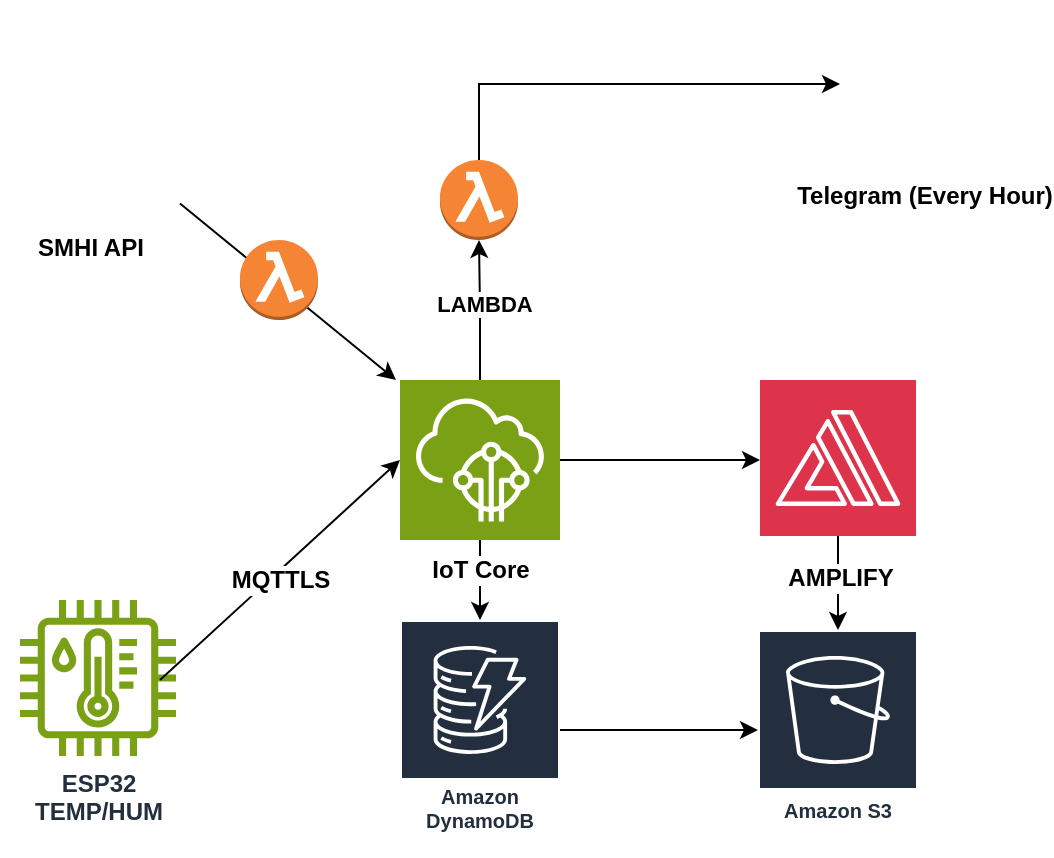 <mxfile version="24.8.4">
  <diagram name="Page-1" id="fsDe0ROSc_SISBkMFHUx">
    <mxGraphModel dx="954" dy="476" grid="1" gridSize="10" guides="1" tooltips="1" connect="1" arrows="1" fold="1" page="1" pageScale="1" pageWidth="827" pageHeight="1169" math="0" shadow="0">
      <root>
        <mxCell id="0" />
        <mxCell id="1" parent="0" />
        <mxCell id="h2tVWXGh36A6KkJnG_lK-1" value="&lt;b&gt;ESP32&lt;/b&gt;&lt;div&gt;&lt;b&gt;TEMP/HUM&lt;/b&gt;&lt;/div&gt;&lt;div&gt;&lt;b&gt;&lt;br&gt;&lt;/b&gt;&lt;/div&gt;" style="sketch=0;outlineConnect=0;fontColor=#232F3E;gradientColor=none;fillColor=#7AA116;strokeColor=none;dashed=0;verticalLabelPosition=bottom;verticalAlign=top;align=center;html=1;fontSize=12;fontStyle=0;aspect=fixed;pointerEvents=1;shape=mxgraph.aws4.iot_thing_temperature_humidity_sensor;" parent="1" vertex="1">
          <mxGeometry x="20" y="430" width="78" height="78" as="geometry" />
        </mxCell>
        <mxCell id="h2tVWXGh36A6KkJnG_lK-2" value="&lt;span style=&quot;font-size: 12px;&quot;&gt;&lt;b&gt;MQTTLS&lt;/b&gt;&lt;/span&gt;" style="endArrow=classic;html=1;rounded=0;entryX=0;entryY=0.5;entryDx=0;entryDy=0;entryPerimeter=0;" parent="1" edge="1" target="h2tVWXGh36A6KkJnG_lK-5">
          <mxGeometry x="-0.042" y="-4" relative="1" as="geometry">
            <mxPoint x="90" y="470" as="sourcePoint" />
            <mxPoint x="200" y="410" as="targetPoint" />
            <mxPoint as="offset" />
          </mxGeometry>
        </mxCell>
        <mxCell id="6vL1m-iF5q0sM3pL8Vwe-9" value="" style="edgeStyle=orthogonalEdgeStyle;rounded=0;orthogonalLoop=1;jettySize=auto;html=1;" edge="1" parent="1" source="h2tVWXGh36A6KkJnG_lK-5">
          <mxGeometry relative="1" as="geometry">
            <mxPoint x="390" y="360" as="targetPoint" />
          </mxGeometry>
        </mxCell>
        <mxCell id="6vL1m-iF5q0sM3pL8Vwe-17" value="" style="edgeStyle=orthogonalEdgeStyle;rounded=0;orthogonalLoop=1;jettySize=auto;html=1;" edge="1" parent="1" source="h2tVWXGh36A6KkJnG_lK-5" target="6vL1m-iF5q0sM3pL8Vwe-10">
          <mxGeometry relative="1" as="geometry" />
        </mxCell>
        <mxCell id="6vL1m-iF5q0sM3pL8Vwe-18" value="&lt;b style=&quot;font-size: 12px;&quot;&gt;IoT Core&lt;/b&gt;" style="edgeLabel;html=1;align=center;verticalAlign=middle;resizable=0;points=[];" vertex="1" connectable="0" parent="6vL1m-iF5q0sM3pL8Vwe-17">
          <mxGeometry x="-0.25" relative="1" as="geometry">
            <mxPoint as="offset" />
          </mxGeometry>
        </mxCell>
        <mxCell id="6vL1m-iF5q0sM3pL8Vwe-24" value="" style="edgeStyle=orthogonalEdgeStyle;rounded=0;orthogonalLoop=1;jettySize=auto;html=1;" edge="1" parent="1" source="h2tVWXGh36A6KkJnG_lK-5" target="6vL1m-iF5q0sM3pL8Vwe-3">
          <mxGeometry relative="1" as="geometry" />
        </mxCell>
        <mxCell id="6vL1m-iF5q0sM3pL8Vwe-25" value="&lt;b&gt;LAMBDA&lt;/b&gt;" style="edgeLabel;html=1;align=center;verticalAlign=middle;resizable=0;points=[];" vertex="1" connectable="0" parent="6vL1m-iF5q0sM3pL8Vwe-24">
          <mxGeometry x="0.102" y="-2" relative="1" as="geometry">
            <mxPoint as="offset" />
          </mxGeometry>
        </mxCell>
        <mxCell id="h2tVWXGh36A6KkJnG_lK-5" value="" style="sketch=0;points=[[0,0,0],[0.25,0,0],[0.5,0,0],[0.75,0,0],[1,0,0],[0,1,0],[0.25,1,0],[0.5,1,0],[0.75,1,0],[1,1,0],[0,0.25,0],[0,0.5,0],[0,0.75,0],[1,0.25,0],[1,0.5,0],[1,0.75,0]];outlineConnect=0;fontColor=#232F3E;fillColor=#7AA116;strokeColor=#ffffff;dashed=0;verticalLabelPosition=bottom;verticalAlign=top;align=center;html=1;fontSize=12;fontStyle=0;aspect=fixed;shape=mxgraph.aws4.resourceIcon;resIcon=mxgraph.aws4.iot_core;" parent="1" vertex="1">
          <mxGeometry x="210" y="320" width="80" height="80" as="geometry" />
        </mxCell>
        <mxCell id="6vL1m-iF5q0sM3pL8Vwe-22" style="edgeStyle=orthogonalEdgeStyle;rounded=0;orthogonalLoop=1;jettySize=auto;html=1;exitX=0.5;exitY=0;exitDx=0;exitDy=0;exitPerimeter=0;" edge="1" parent="1" source="6vL1m-iF5q0sM3pL8Vwe-3" target="6vL1m-iF5q0sM3pL8Vwe-5">
          <mxGeometry relative="1" as="geometry" />
        </mxCell>
        <mxCell id="6vL1m-iF5q0sM3pL8Vwe-3" value="" style="outlineConnect=0;dashed=0;verticalLabelPosition=bottom;verticalAlign=top;align=center;html=1;shape=mxgraph.aws3.lambda_function;fillColor=#F58534;gradientColor=none;" vertex="1" parent="1">
          <mxGeometry x="230" y="210" width="39" height="40" as="geometry" />
        </mxCell>
        <mxCell id="6vL1m-iF5q0sM3pL8Vwe-5" value="&lt;b&gt;Telegram (Every Hour)&lt;/b&gt;" style="shape=image;html=1;verticalAlign=top;verticalLabelPosition=bottom;labelBackgroundColor=#ffffff;imageAspect=0;aspect=fixed;image=https://cdn1.iconfinder.com/data/icons/unicons-line-vol-6/24/telegram-128.png" vertex="1" parent="1">
          <mxGeometry x="430" y="130" width="84" height="84" as="geometry" />
        </mxCell>
        <mxCell id="6vL1m-iF5q0sM3pL8Vwe-16" value="" style="edgeStyle=orthogonalEdgeStyle;rounded=0;orthogonalLoop=1;jettySize=auto;html=1;" edge="1" parent="1" source="6vL1m-iF5q0sM3pL8Vwe-10" target="6vL1m-iF5q0sM3pL8Vwe-13">
          <mxGeometry relative="1" as="geometry">
            <Array as="points">
              <mxPoint x="400" y="495" />
              <mxPoint x="400" y="495" />
            </Array>
          </mxGeometry>
        </mxCell>
        <mxCell id="6vL1m-iF5q0sM3pL8Vwe-10" value="Amazon DynamoDB" style="sketch=0;outlineConnect=0;fontColor=#232F3E;gradientColor=none;strokeColor=#ffffff;fillColor=#232F3E;dashed=0;verticalLabelPosition=middle;verticalAlign=bottom;align=center;html=1;whiteSpace=wrap;fontSize=10;fontStyle=1;spacing=3;shape=mxgraph.aws4.productIcon;prIcon=mxgraph.aws4.dynamodb;" vertex="1" parent="1">
          <mxGeometry x="210" y="440" width="80" height="110" as="geometry" />
        </mxCell>
        <mxCell id="6vL1m-iF5q0sM3pL8Vwe-13" value="Amazon S3" style="sketch=0;outlineConnect=0;fontColor=#232F3E;gradientColor=none;strokeColor=#ffffff;fillColor=#232F3E;dashed=0;verticalLabelPosition=middle;verticalAlign=bottom;align=center;html=1;whiteSpace=wrap;fontSize=10;fontStyle=1;spacing=3;shape=mxgraph.aws4.productIcon;prIcon=mxgraph.aws4.s3;" vertex="1" parent="1">
          <mxGeometry x="389" y="445" width="80" height="100" as="geometry" />
        </mxCell>
        <mxCell id="6vL1m-iF5q0sM3pL8Vwe-26" value="&lt;b&gt;SMHI API&lt;/b&gt;" style="shape=image;html=1;verticalAlign=top;verticalLabelPosition=bottom;labelBackgroundColor=#ffffff;imageAspect=0;aspect=fixed;image=https://cdn2.iconfinder.com/data/icons/weather-color-2/500/weather-02-128.png" vertex="1" parent="1">
          <mxGeometry x="10" y="150" width="90" height="90" as="geometry" />
        </mxCell>
        <mxCell id="6vL1m-iF5q0sM3pL8Vwe-27" style="rounded=0;orthogonalLoop=1;jettySize=auto;html=1;entryX=0;entryY=0;entryDx=0;entryDy=0;entryPerimeter=0;" edge="1" parent="1" source="6vL1m-iF5q0sM3pL8Vwe-26">
          <mxGeometry relative="1" as="geometry">
            <mxPoint x="98" y="231.29" as="sourcePoint" />
            <mxPoint x="208" y="320" as="targetPoint" />
            <Array as="points" />
          </mxGeometry>
        </mxCell>
        <mxCell id="6vL1m-iF5q0sM3pL8Vwe-28" value="&lt;div&gt;&lt;b&gt;&lt;br&gt;&lt;/b&gt;&lt;/div&gt;" style="outlineConnect=0;dashed=0;verticalLabelPosition=bottom;verticalAlign=top;align=center;html=1;shape=mxgraph.aws3.lambda_function;fillColor=#F58534;gradientColor=none;" vertex="1" parent="1">
          <mxGeometry x="130" y="250" width="39" height="40" as="geometry" />
        </mxCell>
        <mxCell id="6vL1m-iF5q0sM3pL8Vwe-35" value="" style="edgeStyle=orthogonalEdgeStyle;rounded=0;orthogonalLoop=1;jettySize=auto;html=1;" edge="1" parent="1" source="6vL1m-iF5q0sM3pL8Vwe-34" target="6vL1m-iF5q0sM3pL8Vwe-13">
          <mxGeometry relative="1" as="geometry" />
        </mxCell>
        <mxCell id="6vL1m-iF5q0sM3pL8Vwe-37" value="&lt;b&gt;&lt;font style=&quot;font-size: 12px;&quot;&gt;AMPLIFY&lt;/font&gt;&lt;/b&gt;" style="edgeLabel;html=1;align=center;verticalAlign=middle;resizable=0;points=[];" vertex="1" connectable="0" parent="6vL1m-iF5q0sM3pL8Vwe-35">
          <mxGeometry x="-0.106" y="1" relative="1" as="geometry">
            <mxPoint as="offset" />
          </mxGeometry>
        </mxCell>
        <mxCell id="6vL1m-iF5q0sM3pL8Vwe-34" value="" style="sketch=0;points=[[0,0,0],[0.25,0,0],[0.5,0,0],[0.75,0,0],[1,0,0],[0,1,0],[0.25,1,0],[0.5,1,0],[0.75,1,0],[1,1,0],[0,0.25,0],[0,0.5,0],[0,0.75,0],[1,0.25,0],[1,0.5,0],[1,0.75,0]];outlineConnect=0;fontColor=#232F3E;fillColor=#DD344C;strokeColor=#ffffff;dashed=0;verticalLabelPosition=bottom;verticalAlign=top;align=center;html=1;fontSize=12;fontStyle=0;aspect=fixed;shape=mxgraph.aws4.resourceIcon;resIcon=mxgraph.aws4.amplify;" vertex="1" parent="1">
          <mxGeometry x="390" y="320" width="78" height="78" as="geometry" />
        </mxCell>
      </root>
    </mxGraphModel>
  </diagram>
</mxfile>
